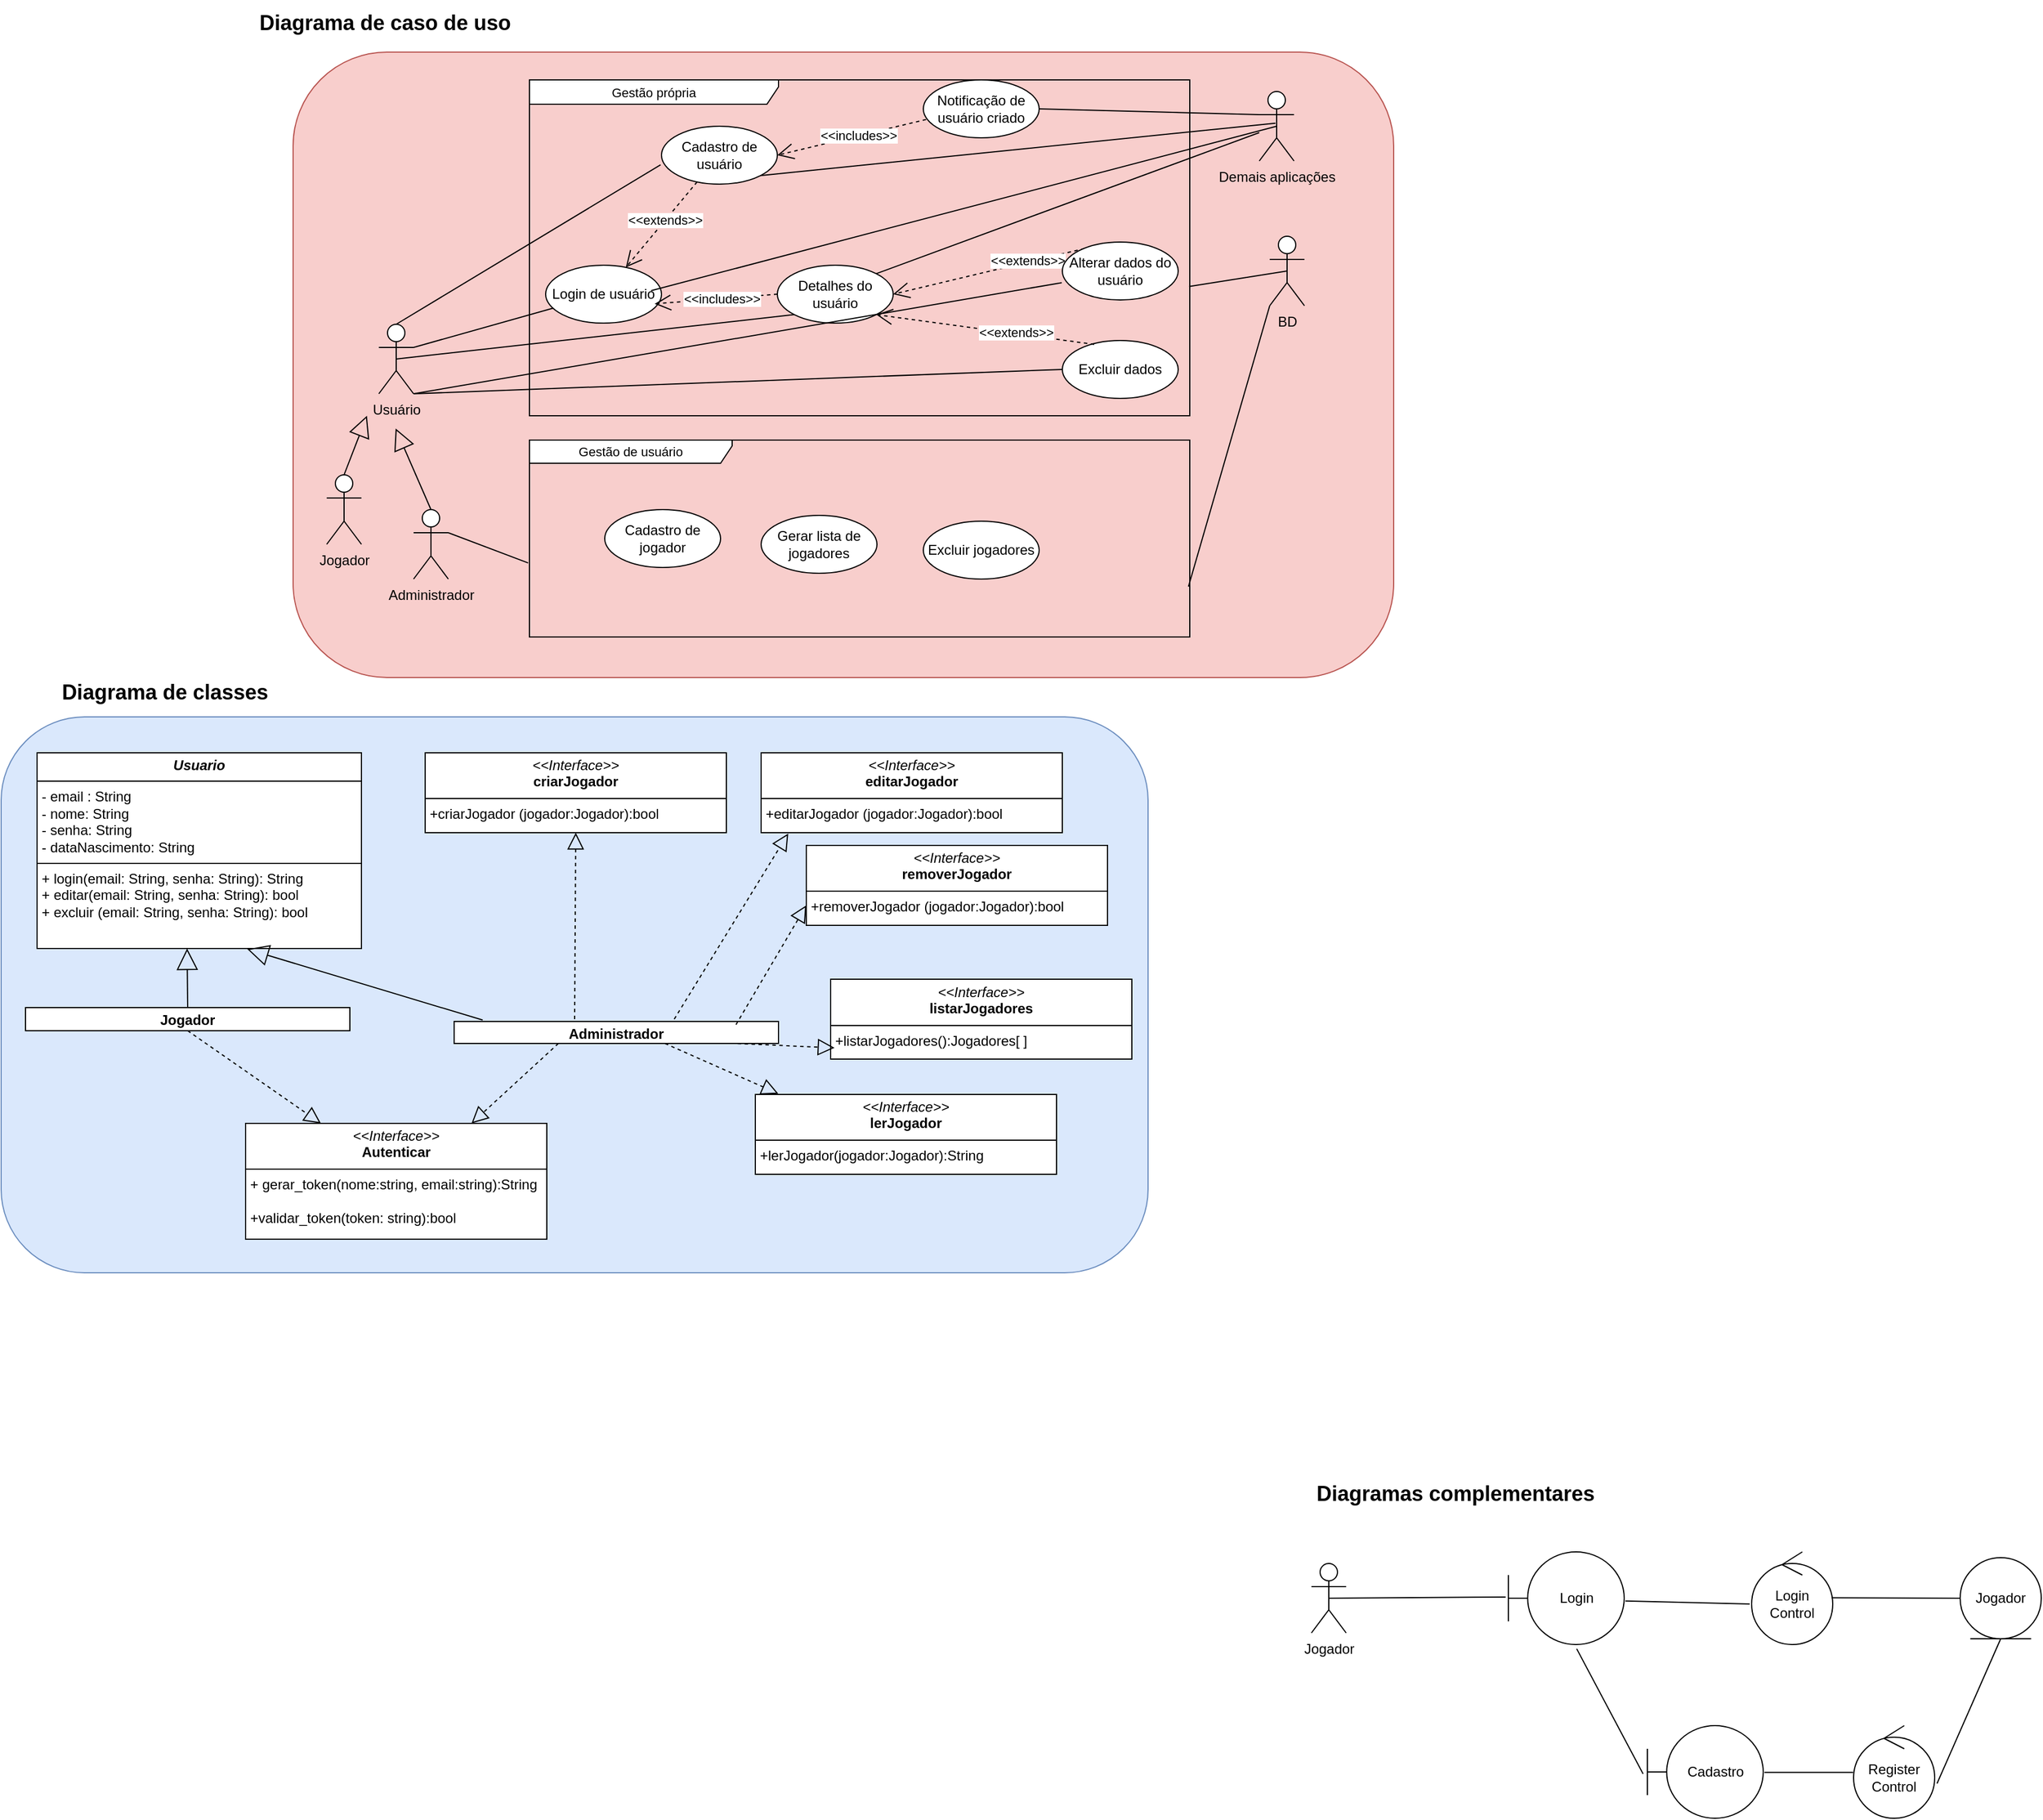 <mxfile scale="1" border="0" version="26.2.12">
  <diagram name="Página-1" id="a3dnvV7rcngzJNPm4oMn">
    <mxGraphModel dx="1816" dy="1576" grid="1" gridSize="10" guides="1" tooltips="1" connect="1" arrows="1" fold="1" page="1" pageScale="1" pageWidth="827" pageHeight="1169" math="0" shadow="0">
      <root>
        <mxCell id="0" />
        <mxCell id="1" parent="0" />
        <mxCell id="yif7cwP6_f5OZigfxxrv-49" value="" style="rounded=1;whiteSpace=wrap;html=1;fillColor=#dae8fc;strokeColor=#6c8ebf;" parent="1" vertex="1">
          <mxGeometry x="-281" y="259" width="990" height="480" as="geometry" />
        </mxCell>
        <mxCell id="yif7cwP6_f5OZigfxxrv-47" value="" style="rounded=1;whiteSpace=wrap;html=1;fillColor=#f8cecc;strokeColor=#b85450;" parent="1" vertex="1">
          <mxGeometry x="-29" y="-315" width="950" height="540" as="geometry" />
        </mxCell>
        <mxCell id="eaopw1OA4tHI7iTekrfp-8" style="edgeStyle=none;shape=connector;rounded=0;orthogonalLoop=1;jettySize=auto;html=1;strokeColor=default;align=center;verticalAlign=middle;fontFamily=Helvetica;fontSize=11;fontColor=default;labelBackgroundColor=default;endArrow=none;endFill=0;exitX=1;exitY=0.333;exitDx=0;exitDy=0;exitPerimeter=0;" parent="1" source="eaopw1OA4tHI7iTekrfp-1" target="eaopw1OA4tHI7iTekrfp-5" edge="1">
          <mxGeometry relative="1" as="geometry" />
        </mxCell>
        <mxCell id="eaopw1OA4tHI7iTekrfp-1" value="Usuário" style="shape=umlActor;verticalLabelPosition=bottom;verticalAlign=top;html=1;outlineConnect=0;" parent="1" vertex="1">
          <mxGeometry x="45" y="-80" width="30" height="60" as="geometry" />
        </mxCell>
        <mxCell id="eaopw1OA4tHI7iTekrfp-2" value="Demais aplicações" style="shape=umlActor;verticalLabelPosition=bottom;verticalAlign=top;html=1;" parent="1" vertex="1">
          <mxGeometry x="805" y="-281" width="30" height="60" as="geometry" />
        </mxCell>
        <mxCell id="eaopw1OA4tHI7iTekrfp-3" value="Cadastro de usuário" style="ellipse;whiteSpace=wrap;html=1;" parent="1" vertex="1">
          <mxGeometry x="289" y="-251" width="100" height="50" as="geometry" />
        </mxCell>
        <mxCell id="eaopw1OA4tHI7iTekrfp-5" value="Login de usuário" style="ellipse;whiteSpace=wrap;html=1;" parent="1" vertex="1">
          <mxGeometry x="189" y="-131" width="100" height="50" as="geometry" />
        </mxCell>
        <mxCell id="eaopw1OA4tHI7iTekrfp-21" value="&amp;lt;&amp;lt;extends&amp;gt;&amp;gt;" style="endArrow=open;endSize=12;dashed=1;html=1;rounded=0;strokeColor=default;align=center;verticalAlign=middle;fontFamily=Helvetica;fontSize=11;fontColor=default;labelBackgroundColor=default;" parent="1" source="eaopw1OA4tHI7iTekrfp-3" target="eaopw1OA4tHI7iTekrfp-5" edge="1">
          <mxGeometry x="-0.091" width="160" relative="1" as="geometry">
            <mxPoint x="503" y="33" as="sourcePoint" />
            <mxPoint x="315" y="-41" as="targetPoint" />
            <mxPoint as="offset" />
          </mxGeometry>
        </mxCell>
        <mxCell id="eaopw1OA4tHI7iTekrfp-42" value="Gestão própria" style="shape=umlFrame;whiteSpace=wrap;html=1;pointerEvents=0;fontFamily=Helvetica;fontSize=11;fontColor=default;labelBackgroundColor=default;width=215;height=21;" parent="1" vertex="1">
          <mxGeometry x="175" y="-291" width="570" height="290" as="geometry" />
        </mxCell>
        <mxCell id="DGh_F-wEEUSYSohnh4VO-1" value="Detalhes do usuário" style="ellipse;whiteSpace=wrap;html=1;" parent="1" vertex="1">
          <mxGeometry x="389" y="-131" width="100" height="50" as="geometry" />
        </mxCell>
        <mxCell id="DGh_F-wEEUSYSohnh4VO-2" value="Excluir dados" style="ellipse;whiteSpace=wrap;html=1;" parent="1" vertex="1">
          <mxGeometry x="635" y="-66" width="100" height="50" as="geometry" />
        </mxCell>
        <mxCell id="DGh_F-wEEUSYSohnh4VO-4" value="&amp;lt;&amp;lt;includes&amp;gt;&amp;gt;" style="endArrow=open;endSize=12;dashed=1;html=1;rounded=0;strokeColor=default;align=center;verticalAlign=middle;fontFamily=Helvetica;fontSize=11;fontColor=default;labelBackgroundColor=default;exitX=0;exitY=0.5;exitDx=0;exitDy=0;entryX=0.941;entryY=0.667;entryDx=0;entryDy=0;entryPerimeter=0;" parent="1" source="DGh_F-wEEUSYSohnh4VO-1" target="eaopw1OA4tHI7iTekrfp-5" edge="1">
          <mxGeometry x="-0.091" width="160" relative="1" as="geometry">
            <mxPoint x="435" y="-166" as="sourcePoint" />
            <mxPoint x="293" y="-181" as="targetPoint" />
            <mxPoint as="offset" />
          </mxGeometry>
        </mxCell>
        <mxCell id="DGh_F-wEEUSYSohnh4VO-5" value="&amp;lt;&amp;lt;extends&amp;gt;&amp;gt;" style="endArrow=open;endSize=12;dashed=1;html=1;rounded=0;strokeColor=default;align=center;verticalAlign=middle;fontFamily=Helvetica;fontSize=11;fontColor=default;labelBackgroundColor=default;exitX=0.366;exitY=0.029;exitDx=0;exitDy=0;entryX=1;entryY=0.5;entryDx=0;entryDy=0;exitPerimeter=0;" parent="1" source="DGh_F-wEEUSYSohnh4VO-6" target="DGh_F-wEEUSYSohnh4VO-1" edge="1">
          <mxGeometry x="-0.278" y="-1" width="160" relative="1" as="geometry">
            <mxPoint x="577" y="-181" as="sourcePoint" />
            <mxPoint x="455" y="-156" as="targetPoint" />
            <mxPoint as="offset" />
          </mxGeometry>
        </mxCell>
        <mxCell id="DGh_F-wEEUSYSohnh4VO-6" value="Alterar dados do usuário" style="ellipse;whiteSpace=wrap;html=1;" parent="1" vertex="1">
          <mxGeometry x="635" y="-151" width="100" height="50" as="geometry" />
        </mxCell>
        <mxCell id="DGh_F-wEEUSYSohnh4VO-13" value="BD" style="shape=umlActor;verticalLabelPosition=bottom;verticalAlign=top;html=1;" parent="1" vertex="1">
          <mxGeometry x="814" y="-156" width="30" height="60" as="geometry" />
        </mxCell>
        <mxCell id="DGh_F-wEEUSYSohnh4VO-14" style="edgeStyle=none;shape=connector;rounded=0;orthogonalLoop=1;jettySize=auto;html=1;strokeColor=default;align=center;verticalAlign=middle;fontFamily=Helvetica;fontSize=11;fontColor=default;labelBackgroundColor=default;endArrow=none;endFill=0;exitX=1;exitY=0;exitDx=0;exitDy=0;" parent="1" source="DGh_F-wEEUSYSohnh4VO-1" target="eaopw1OA4tHI7iTekrfp-2" edge="1">
          <mxGeometry relative="1" as="geometry">
            <mxPoint x="315" y="-187" as="sourcePoint" />
            <mxPoint x="739" y="-201" as="targetPoint" />
            <Array as="points" />
          </mxGeometry>
        </mxCell>
        <mxCell id="DGh_F-wEEUSYSohnh4VO-15" style="edgeStyle=none;shape=connector;rounded=0;orthogonalLoop=1;jettySize=auto;html=1;strokeColor=default;align=center;verticalAlign=middle;fontFamily=Helvetica;fontSize=11;fontColor=default;labelBackgroundColor=default;endArrow=none;endFill=0;exitX=0.5;exitY=0.5;exitDx=0;exitDy=0;exitPerimeter=0;entryX=0.999;entryY=0.615;entryDx=0;entryDy=0;entryPerimeter=0;" parent="1" source="DGh_F-wEEUSYSohnh4VO-13" target="eaopw1OA4tHI7iTekrfp-42" edge="1">
          <mxGeometry relative="1" as="geometry">
            <mxPoint x="823" y="-66" as="sourcePoint" />
            <mxPoint x="745" y="-88" as="targetPoint" />
          </mxGeometry>
        </mxCell>
        <mxCell id="yif7cwP6_f5OZigfxxrv-1" value="&amp;lt;&amp;lt;extends&amp;gt;&amp;gt;" style="endArrow=open;endSize=12;dashed=1;html=1;rounded=0;strokeColor=default;align=center;verticalAlign=middle;fontFamily=Helvetica;fontSize=11;fontColor=default;labelBackgroundColor=default;exitX=0.275;exitY=0.067;exitDx=0;exitDy=0;entryX=1;entryY=1;entryDx=0;entryDy=0;exitPerimeter=0;" parent="1" source="DGh_F-wEEUSYSohnh4VO-2" target="DGh_F-wEEUSYSohnh4VO-1" edge="1">
          <mxGeometry x="-0.278" y="-1" width="160" relative="1" as="geometry">
            <mxPoint x="545" y="-100" as="sourcePoint" />
            <mxPoint x="478" y="-181" as="targetPoint" />
            <mxPoint as="offset" />
          </mxGeometry>
        </mxCell>
        <mxCell id="yif7cwP6_f5OZigfxxrv-15" value="Jogador" style="shape=umlActor;verticalLabelPosition=bottom;verticalAlign=top;html=1;outlineConnect=0;" parent="1" vertex="1">
          <mxGeometry x="850" y="990" width="30" height="60" as="geometry" />
        </mxCell>
        <mxCell id="yif7cwP6_f5OZigfxxrv-16" value="Login" style="shape=umlBoundary;whiteSpace=wrap;html=1;" parent="1" vertex="1">
          <mxGeometry x="1020" y="980" width="100" height="80" as="geometry" />
        </mxCell>
        <mxCell id="yif7cwP6_f5OZigfxxrv-17" value="Login Control" style="ellipse;shape=umlControl;whiteSpace=wrap;html=1;" parent="1" vertex="1">
          <mxGeometry x="1230" y="980" width="70" height="80" as="geometry" />
        </mxCell>
        <mxCell id="yif7cwP6_f5OZigfxxrv-18" value="Jogador" style="ellipse;shape=umlEntity;whiteSpace=wrap;html=1;" parent="1" vertex="1">
          <mxGeometry x="1410" y="985" width="70" height="70" as="geometry" />
        </mxCell>
        <mxCell id="yif7cwP6_f5OZigfxxrv-19" value="Cadastro" style="shape=umlBoundary;whiteSpace=wrap;html=1;" parent="1" vertex="1">
          <mxGeometry x="1140" y="1130" width="100" height="80" as="geometry" />
        </mxCell>
        <mxCell id="yif7cwP6_f5OZigfxxrv-20" value="" style="endArrow=none;html=1;rounded=0;entryX=-0.023;entryY=0.487;entryDx=0;entryDy=0;entryPerimeter=0;exitX=0.5;exitY=0.5;exitDx=0;exitDy=0;exitPerimeter=0;" parent="1" source="yif7cwP6_f5OZigfxxrv-15" target="yif7cwP6_f5OZigfxxrv-16" edge="1">
          <mxGeometry relative="1" as="geometry">
            <mxPoint x="920" y="1030" as="sourcePoint" />
            <mxPoint x="1080" y="1030" as="targetPoint" />
          </mxGeometry>
        </mxCell>
        <mxCell id="yif7cwP6_f5OZigfxxrv-21" value="" style="endArrow=none;html=1;rounded=0;entryX=-0.024;entryY=0.562;entryDx=0;entryDy=0;entryPerimeter=0;exitX=1.01;exitY=0.529;exitDx=0;exitDy=0;exitPerimeter=0;" parent="1" source="yif7cwP6_f5OZigfxxrv-16" target="yif7cwP6_f5OZigfxxrv-17" edge="1">
          <mxGeometry relative="1" as="geometry">
            <mxPoint x="1121" y="1020.5" as="sourcePoint" />
            <mxPoint x="1220" y="1019" as="targetPoint" />
          </mxGeometry>
        </mxCell>
        <mxCell id="yif7cwP6_f5OZigfxxrv-22" value="" style="endArrow=none;html=1;rounded=0;entryX=0;entryY=0.5;entryDx=0;entryDy=0;exitX=0.986;exitY=0.496;exitDx=0;exitDy=0;exitPerimeter=0;" parent="1" source="yif7cwP6_f5OZigfxxrv-17" target="yif7cwP6_f5OZigfxxrv-18" edge="1">
          <mxGeometry relative="1" as="geometry">
            <mxPoint x="1300" y="1020.08" as="sourcePoint" />
            <mxPoint x="1407" y="1019.58" as="targetPoint" />
          </mxGeometry>
        </mxCell>
        <mxCell id="yif7cwP6_f5OZigfxxrv-23" value="" style="endArrow=none;html=1;rounded=0;entryX=-0.037;entryY=0.521;entryDx=0;entryDy=0;entryPerimeter=0;exitX=0.59;exitY=1.046;exitDx=0;exitDy=0;exitPerimeter=0;" parent="1" source="yif7cwP6_f5OZigfxxrv-16" target="yif7cwP6_f5OZigfxxrv-19" edge="1">
          <mxGeometry relative="1" as="geometry">
            <mxPoint x="1070" y="1090" as="sourcePoint" />
            <mxPoint x="1187" y="1060" as="targetPoint" />
          </mxGeometry>
        </mxCell>
        <mxCell id="yif7cwP6_f5OZigfxxrv-24" value="Register Control" style="ellipse;shape=umlControl;whiteSpace=wrap;html=1;" parent="1" vertex="1">
          <mxGeometry x="1318" y="1130" width="70" height="80" as="geometry" />
        </mxCell>
        <mxCell id="yif7cwP6_f5OZigfxxrv-25" value="" style="endArrow=none;html=1;rounded=0;entryX=-0.005;entryY=0.504;entryDx=0;entryDy=0;exitX=1.01;exitY=0.504;exitDx=0;exitDy=0;exitPerimeter=0;entryPerimeter=0;" parent="1" source="yif7cwP6_f5OZigfxxrv-19" target="yif7cwP6_f5OZigfxxrv-24" edge="1">
          <mxGeometry relative="1" as="geometry">
            <mxPoint x="1260" y="1169.58" as="sourcePoint" />
            <mxPoint x="1371" y="1169.58" as="targetPoint" />
          </mxGeometry>
        </mxCell>
        <mxCell id="yif7cwP6_f5OZigfxxrv-26" value="" style="endArrow=none;html=1;rounded=0;entryX=0.5;entryY=1;entryDx=0;entryDy=0;exitX=1.029;exitY=0.625;exitDx=0;exitDy=0;exitPerimeter=0;" parent="1" source="yif7cwP6_f5OZigfxxrv-24" target="yif7cwP6_f5OZigfxxrv-18" edge="1">
          <mxGeometry relative="1" as="geometry">
            <mxPoint x="1410" y="1180" as="sourcePoint" />
            <mxPoint x="1487" y="1180" as="targetPoint" />
          </mxGeometry>
        </mxCell>
        <mxCell id="yif7cwP6_f5OZigfxxrv-50" value="&lt;font style=&quot;font-size: 18px;&quot;&gt;&lt;b&gt;Diagrama de caso de uso&lt;/b&gt;&lt;/font&gt;" style="text;html=1;align=center;verticalAlign=middle;resizable=0;points=[];autosize=1;strokeColor=none;fillColor=none;" parent="1" vertex="1">
          <mxGeometry x="-70" y="-360" width="240" height="40" as="geometry" />
        </mxCell>
        <mxCell id="yif7cwP6_f5OZigfxxrv-51" value="&lt;font style=&quot;font-size: 18px;&quot;&gt;&lt;b&gt;Diagrama de classes&lt;/b&gt;&lt;/font&gt;" style="text;html=1;align=center;verticalAlign=middle;resizable=0;points=[];autosize=1;strokeColor=none;fillColor=none;" parent="1" vertex="1">
          <mxGeometry x="-240" y="218" width="200" height="40" as="geometry" />
        </mxCell>
        <mxCell id="yif7cwP6_f5OZigfxxrv-52" value="&lt;font style=&quot;font-size: 18px;&quot;&gt;&lt;b&gt;Diagramas complementares&lt;/b&gt;&lt;/font&gt;" style="text;html=1;align=center;verticalAlign=middle;resizable=0;points=[];autosize=1;strokeColor=none;fillColor=none;" parent="1" vertex="1">
          <mxGeometry x="844" y="910" width="260" height="40" as="geometry" />
        </mxCell>
        <mxCell id="yif7cwP6_f5OZigfxxrv-53" value="Notificação de usuário criado" style="ellipse;whiteSpace=wrap;html=1;" parent="1" vertex="1">
          <mxGeometry x="515" y="-291" width="100" height="50" as="geometry" />
        </mxCell>
        <mxCell id="yif7cwP6_f5OZigfxxrv-55" value="&amp;lt;&amp;lt;includes&amp;gt;&amp;gt;" style="endArrow=open;endSize=12;dashed=1;html=1;rounded=0;strokeColor=default;align=center;verticalAlign=middle;fontFamily=Helvetica;fontSize=11;fontColor=default;labelBackgroundColor=default;exitX=0.024;exitY=0.684;exitDx=0;exitDy=0;exitPerimeter=0;entryX=1;entryY=0.5;entryDx=0;entryDy=0;" parent="1" source="yif7cwP6_f5OZigfxxrv-53" target="eaopw1OA4tHI7iTekrfp-3" edge="1">
          <mxGeometry x="-0.091" width="160" relative="1" as="geometry">
            <mxPoint x="437" y="-48.5" as="sourcePoint" />
            <mxPoint x="315" y="-53.5" as="targetPoint" />
            <mxPoint as="offset" />
          </mxGeometry>
        </mxCell>
        <mxCell id="yif7cwP6_f5OZigfxxrv-56" style="edgeStyle=none;shape=connector;rounded=0;orthogonalLoop=1;jettySize=auto;html=1;strokeColor=default;align=center;verticalAlign=middle;fontFamily=Helvetica;fontSize=11;fontColor=default;labelBackgroundColor=default;endArrow=none;endFill=0;exitX=1;exitY=0.5;exitDx=0;exitDy=0;entryX=0;entryY=0.333;entryDx=0;entryDy=0;entryPerimeter=0;" parent="1" source="yif7cwP6_f5OZigfxxrv-53" target="eaopw1OA4tHI7iTekrfp-2" edge="1">
          <mxGeometry relative="1" as="geometry">
            <mxPoint x="484" y="-104" as="sourcePoint" />
            <mxPoint x="745" y="-261" as="targetPoint" />
            <Array as="points" />
          </mxGeometry>
        </mxCell>
        <mxCell id="yif7cwP6_f5OZigfxxrv-60" style="edgeStyle=none;shape=connector;rounded=0;orthogonalLoop=1;jettySize=auto;html=1;strokeColor=default;align=center;verticalAlign=middle;fontFamily=Helvetica;fontSize=11;fontColor=default;labelBackgroundColor=default;endArrow=none;endFill=0;entryX=-0.008;entryY=0.666;entryDx=0;entryDy=0;entryPerimeter=0;exitX=0.5;exitY=0;exitDx=0;exitDy=0;exitPerimeter=0;" parent="1" source="eaopw1OA4tHI7iTekrfp-1" target="eaopw1OA4tHI7iTekrfp-3" edge="1">
          <mxGeometry relative="1" as="geometry">
            <mxPoint x="106" y="-78" as="sourcePoint" />
            <mxPoint x="205" y="-114" as="targetPoint" />
          </mxGeometry>
        </mxCell>
        <mxCell id="yif7cwP6_f5OZigfxxrv-61" style="edgeStyle=none;shape=connector;rounded=0;orthogonalLoop=1;jettySize=auto;html=1;strokeColor=default;align=center;verticalAlign=middle;fontFamily=Helvetica;fontSize=11;fontColor=default;labelBackgroundColor=default;endArrow=none;endFill=0;entryX=0;entryY=1;entryDx=0;entryDy=0;exitX=0.5;exitY=0.5;exitDx=0;exitDy=0;exitPerimeter=0;" parent="1" source="eaopw1OA4tHI7iTekrfp-1" target="DGh_F-wEEUSYSohnh4VO-1" edge="1">
          <mxGeometry relative="1" as="geometry">
            <mxPoint x="125" y="-14" as="sourcePoint" />
            <mxPoint x="224" y="-50" as="targetPoint" />
          </mxGeometry>
        </mxCell>
        <mxCell id="yif7cwP6_f5OZigfxxrv-62" style="edgeStyle=none;shape=connector;rounded=0;orthogonalLoop=1;jettySize=auto;html=1;strokeColor=default;align=center;verticalAlign=middle;fontFamily=Helvetica;fontSize=11;fontColor=default;labelBackgroundColor=default;endArrow=none;endFill=0;entryX=-0.005;entryY=0.702;entryDx=0;entryDy=0;entryPerimeter=0;exitX=1;exitY=1;exitDx=0;exitDy=0;exitPerimeter=0;" parent="1" source="eaopw1OA4tHI7iTekrfp-1" target="DGh_F-wEEUSYSohnh4VO-6" edge="1">
          <mxGeometry relative="1" as="geometry">
            <mxPoint x="131" y="5" as="sourcePoint" />
            <mxPoint x="230" y="-31" as="targetPoint" />
          </mxGeometry>
        </mxCell>
        <mxCell id="yif7cwP6_f5OZigfxxrv-63" style="edgeStyle=none;shape=connector;rounded=0;orthogonalLoop=1;jettySize=auto;html=1;strokeColor=default;align=center;verticalAlign=middle;fontFamily=Helvetica;fontSize=11;fontColor=default;labelBackgroundColor=default;endArrow=none;endFill=0;entryX=0;entryY=0.5;entryDx=0;entryDy=0;exitX=1;exitY=1;exitDx=0;exitDy=0;exitPerimeter=0;" parent="1" source="eaopw1OA4tHI7iTekrfp-1" target="DGh_F-wEEUSYSohnh4VO-2" edge="1">
          <mxGeometry relative="1" as="geometry">
            <mxPoint x="145.5" y="18.9" as="sourcePoint" />
            <mxPoint x="615" y="-31.0" as="targetPoint" />
          </mxGeometry>
        </mxCell>
        <mxCell id="p4BHS4yH1zhZslwrcmYX-1" style="edgeStyle=none;shape=connector;rounded=0;orthogonalLoop=1;jettySize=auto;html=1;strokeColor=default;align=center;verticalAlign=middle;fontFamily=Helvetica;fontSize=11;fontColor=default;labelBackgroundColor=default;endArrow=none;endFill=0;exitX=1;exitY=1;exitDx=0;exitDy=0;" parent="1" source="eaopw1OA4tHI7iTekrfp-3" edge="1">
          <mxGeometry relative="1" as="geometry">
            <mxPoint x="379.355" y="-201.002" as="sourcePoint" />
            <mxPoint x="819" y="-253.68" as="targetPoint" />
            <Array as="points" />
          </mxGeometry>
        </mxCell>
        <mxCell id="p4BHS4yH1zhZslwrcmYX-2" style="edgeStyle=none;shape=connector;rounded=0;orthogonalLoop=1;jettySize=auto;html=1;strokeColor=default;align=center;verticalAlign=middle;fontFamily=Helvetica;fontSize=11;fontColor=default;labelBackgroundColor=default;endArrow=none;endFill=0;exitX=1;exitY=0;exitDx=0;exitDy=0;entryX=0.5;entryY=0.5;entryDx=0;entryDy=0;entryPerimeter=0;" parent="1" target="eaopw1OA4tHI7iTekrfp-2" edge="1">
          <mxGeometry relative="1" as="geometry">
            <mxPoint x="280" y="-109" as="sourcePoint" />
            <mxPoint x="610" y="-231" as="targetPoint" />
            <Array as="points" />
          </mxGeometry>
        </mxCell>
        <mxCell id="-p_Wej6CakAxv_wkq7H6-1" value="&lt;p style=&quot;margin:0px;margin-top:4px;text-align:center;&quot;&gt;&lt;b&gt;&lt;i&gt;Usuario&lt;/i&gt;&lt;/b&gt;&lt;/p&gt;&lt;hr size=&quot;1&quot; style=&quot;border-style:solid;&quot;&gt;&lt;p style=&quot;margin:0px;margin-left:4px;&quot;&gt;- email : String&lt;/p&gt;&lt;p style=&quot;margin:0px;margin-left:4px;&quot;&gt;- nome: String&lt;/p&gt;&lt;p style=&quot;margin:0px;margin-left:4px;&quot;&gt;- senha: String&lt;/p&gt;&lt;p style=&quot;margin:0px;margin-left:4px;&quot;&gt;- dataNascimento: String&lt;/p&gt;&lt;hr size=&quot;1&quot; style=&quot;border-style:solid;&quot;&gt;&lt;p style=&quot;margin:0px;margin-left:4px;&quot;&gt;+&amp;nbsp;&lt;span style=&quot;background-color: transparent; color: light-dark(rgb(0, 0, 0), rgb(255, 255, 255));&quot;&gt;login(email: String, senha: String): String&lt;/span&gt;&lt;/p&gt;&lt;p style=&quot;margin:0px;margin-left:4px;&quot;&gt;+ editar(email: String, senha: String): bool&lt;/p&gt;&lt;p style=&quot;margin:0px;margin-left:4px;&quot;&gt;+ excluir (email: String, senha: String): bool&lt;/p&gt;" style="verticalAlign=top;align=left;overflow=fill;html=1;whiteSpace=wrap;" parent="1" vertex="1">
          <mxGeometry x="-250" y="290" width="280" height="169" as="geometry" />
        </mxCell>
        <mxCell id="-p_Wej6CakAxv_wkq7H6-2" value="&lt;p style=&quot;margin:0px;margin-top:4px;text-align:center;&quot;&gt;&lt;b&gt;Jogador&lt;/b&gt;&lt;/p&gt;" style="verticalAlign=top;align=left;overflow=fill;html=1;whiteSpace=wrap;" parent="1" vertex="1">
          <mxGeometry x="-260" y="510" width="280" height="20" as="geometry" />
        </mxCell>
        <mxCell id="-p_Wej6CakAxv_wkq7H6-3" value="&lt;p style=&quot;margin:0px;margin-top:4px;text-align:center;&quot;&gt;&lt;b&gt;Administrador&lt;/b&gt;&lt;/p&gt;&lt;hr size=&quot;1&quot; style=&quot;border-style:solid;&quot;&gt;&lt;p style=&quot;margin:0px;margin-left:4px;&quot;&gt;&lt;br&gt;&lt;/p&gt;" style="verticalAlign=top;align=left;overflow=fill;html=1;whiteSpace=wrap;" parent="1" vertex="1">
          <mxGeometry x="110" y="522" width="280" height="19" as="geometry" />
        </mxCell>
        <mxCell id="-p_Wej6CakAxv_wkq7H6-4" value="&lt;p style=&quot;margin:0px;margin-top:4px;text-align:center;&quot;&gt;&lt;i&gt;&amp;lt;&amp;lt;Interface&amp;gt;&amp;gt;&lt;/i&gt;&lt;br&gt;&lt;b&gt;criarJogador&lt;/b&gt;&lt;/p&gt;&lt;hr size=&quot;1&quot; style=&quot;border-style:solid;&quot;&gt;&lt;p style=&quot;margin:0px;margin-left:4px;&quot;&gt;&lt;span style=&quot;background-color: transparent; color: light-dark(rgb(0, 0, 0), rgb(255, 255, 255));&quot;&gt;+criarJogador (jogador:Jogador):bool&lt;/span&gt;&lt;/p&gt;" style="verticalAlign=top;align=left;overflow=fill;html=1;whiteSpace=wrap;" parent="1" vertex="1">
          <mxGeometry x="85" y="290" width="260" height="69" as="geometry" />
        </mxCell>
        <mxCell id="-p_Wej6CakAxv_wkq7H6-6" value="" style="endArrow=block;endSize=16;endFill=0;html=1;rounded=0;exitX=0.088;exitY=-0.064;exitDx=0;exitDy=0;exitPerimeter=0;entryX=0.648;entryY=1.003;entryDx=0;entryDy=0;entryPerimeter=0;" parent="1" source="-p_Wej6CakAxv_wkq7H6-3" target="-p_Wej6CakAxv_wkq7H6-1" edge="1">
          <mxGeometry width="160" relative="1" as="geometry">
            <mxPoint x="194" y="499.82" as="sourcePoint" />
            <mxPoint x="-20" y="480" as="targetPoint" />
          </mxGeometry>
        </mxCell>
        <mxCell id="-p_Wej6CakAxv_wkq7H6-7" value="" style="endArrow=block;dashed=1;endFill=0;endSize=12;html=1;rounded=0;entryX=0.5;entryY=1;entryDx=0;entryDy=0;" parent="1" target="-p_Wej6CakAxv_wkq7H6-4" edge="1">
          <mxGeometry width="160" relative="1" as="geometry">
            <mxPoint x="214" y="520" as="sourcePoint" />
            <mxPoint x="373" y="531.5" as="targetPoint" />
          </mxGeometry>
        </mxCell>
        <mxCell id="-p_Wej6CakAxv_wkq7H6-8" value="" style="endArrow=block;endSize=16;endFill=0;html=1;rounded=0;entryX=0.642;entryY=0.982;entryDx=0;entryDy=0;entryPerimeter=0;" parent="1" edge="1">
          <mxGeometry width="160" relative="1" as="geometry">
            <mxPoint x="-120" y="510" as="sourcePoint" />
            <mxPoint x="-120.5" y="459" as="targetPoint" />
          </mxGeometry>
        </mxCell>
        <mxCell id="I6TDYLDf9mfGTw7cNU7U-2" value="&lt;p style=&quot;margin:0px;margin-top:4px;text-align:center;&quot;&gt;&lt;i&gt;&amp;lt;&amp;lt;Interface&amp;gt;&amp;gt;&lt;/i&gt;&lt;br&gt;&lt;b&gt;Autenticar&lt;/b&gt;&lt;/p&gt;&lt;hr size=&quot;1&quot; style=&quot;border-style:solid;&quot;&gt;&lt;p style=&quot;margin:0px;margin-left:4px;&quot;&gt;&lt;span style=&quot;background-color: transparent; color: light-dark(rgb(0, 0, 0), rgb(255, 255, 255));&quot;&gt;+ gerar_token(nome:string, email:string):String&lt;/span&gt;&lt;/p&gt;&lt;p style=&quot;margin:0px;margin-left:4px;&quot;&gt;&lt;span style=&quot;background-color: transparent; color: light-dark(rgb(0, 0, 0), rgb(255, 255, 255));&quot;&gt;&lt;br&gt;&lt;/span&gt;&lt;/p&gt;&lt;p style=&quot;margin:0px;margin-left:4px;&quot;&gt;&lt;span style=&quot;background-color: transparent; color: light-dark(rgb(0, 0, 0), rgb(255, 255, 255));&quot;&gt;+validar_token(token: string):bool&lt;/span&gt;&lt;/p&gt;" style="verticalAlign=top;align=left;overflow=fill;html=1;whiteSpace=wrap;" parent="1" vertex="1">
          <mxGeometry x="-70" y="610" width="260" height="100" as="geometry" />
        </mxCell>
        <mxCell id="I6TDYLDf9mfGTw7cNU7U-4" value="" style="endArrow=block;dashed=1;endFill=0;endSize=12;html=1;rounded=0;entryX=0.25;entryY=0;entryDx=0;entryDy=0;exitX=0.5;exitY=1;exitDx=0;exitDy=0;" parent="1" source="-p_Wej6CakAxv_wkq7H6-2" target="I6TDYLDf9mfGTw7cNU7U-2" edge="1">
          <mxGeometry width="160" relative="1" as="geometry">
            <mxPoint x="223" y="541.5" as="sourcePoint" />
            <mxPoint x="224" y="441" as="targetPoint" />
          </mxGeometry>
        </mxCell>
        <mxCell id="I6TDYLDf9mfGTw7cNU7U-5" value="" style="endArrow=block;dashed=1;endFill=0;endSize=12;html=1;rounded=0;entryX=0.75;entryY=0;entryDx=0;entryDy=0;exitX=0.5;exitY=1;exitDx=0;exitDy=0;" parent="1" target="I6TDYLDf9mfGTw7cNU7U-2" edge="1">
          <mxGeometry width="160" relative="1" as="geometry">
            <mxPoint x="200" y="541" as="sourcePoint" />
            <mxPoint x="291" y="601" as="targetPoint" />
          </mxGeometry>
        </mxCell>
        <mxCell id="4-en7a09CUi_7LzuQxBd-2" value="&lt;p style=&quot;margin:0px;margin-top:4px;text-align:center;&quot;&gt;&lt;i&gt;&amp;lt;&amp;lt;Interface&amp;gt;&amp;gt;&lt;/i&gt;&lt;br&gt;&lt;b&gt;editarJogador&lt;/b&gt;&lt;/p&gt;&lt;hr size=&quot;1&quot; style=&quot;border-style:solid;&quot;&gt;&lt;p style=&quot;margin:0px;margin-left:4px;&quot;&gt;&lt;span style=&quot;background-color: transparent; color: light-dark(rgb(0, 0, 0), rgb(255, 255, 255));&quot;&gt;+editarJogador (jogador:Jogador):bool&lt;/span&gt;&lt;/p&gt;" style="verticalAlign=top;align=left;overflow=fill;html=1;whiteSpace=wrap;" parent="1" vertex="1">
          <mxGeometry x="375" y="290" width="260" height="69" as="geometry" />
        </mxCell>
        <mxCell id="4-en7a09CUi_7LzuQxBd-3" value="&lt;p style=&quot;margin:0px;margin-top:4px;text-align:center;&quot;&gt;&lt;i&gt;&amp;lt;&amp;lt;Interface&amp;gt;&amp;gt;&lt;/i&gt;&lt;br&gt;&lt;b&gt;removerJogador&lt;/b&gt;&lt;/p&gt;&lt;hr size=&quot;1&quot; style=&quot;border-style:solid;&quot;&gt;&lt;p style=&quot;margin:0px;margin-left:4px;&quot;&gt;&lt;span style=&quot;background-color: transparent; color: light-dark(rgb(0, 0, 0), rgb(255, 255, 255));&quot;&gt;+removerJogador (jogador:Jogador):bool&lt;/span&gt;&lt;/p&gt;" style="verticalAlign=top;align=left;overflow=fill;html=1;whiteSpace=wrap;" parent="1" vertex="1">
          <mxGeometry x="414" y="370" width="260" height="69" as="geometry" />
        </mxCell>
        <mxCell id="4-en7a09CUi_7LzuQxBd-4" value="&lt;p style=&quot;margin:0px;margin-top:4px;text-align:center;&quot;&gt;&lt;i&gt;&amp;lt;&amp;lt;Interface&amp;gt;&amp;gt;&lt;/i&gt;&lt;br&gt;&lt;b&gt;listarJogadores&lt;/b&gt;&lt;/p&gt;&lt;hr size=&quot;1&quot; style=&quot;border-style:solid;&quot;&gt;&lt;p style=&quot;margin:0px;margin-left:4px;&quot;&gt;&lt;span style=&quot;background-color: transparent; color: light-dark(rgb(0, 0, 0), rgb(255, 255, 255));&quot;&gt;+listarJogadores():Jogadores[ ]&lt;/span&gt;&lt;/p&gt;" style="verticalAlign=top;align=left;overflow=fill;html=1;whiteSpace=wrap;" parent="1" vertex="1">
          <mxGeometry x="435" y="485.5" width="260" height="69" as="geometry" />
        </mxCell>
        <mxCell id="4-en7a09CUi_7LzuQxBd-5" value="" style="endArrow=block;dashed=1;endFill=0;endSize=12;html=1;rounded=0;entryX=0.09;entryY=1.01;entryDx=0;entryDy=0;entryPerimeter=0;" parent="1" target="4-en7a09CUi_7LzuQxBd-2" edge="1">
          <mxGeometry width="160" relative="1" as="geometry">
            <mxPoint x="300" y="520" as="sourcePoint" />
            <mxPoint x="280" y="429" as="targetPoint" />
          </mxGeometry>
        </mxCell>
        <mxCell id="4-en7a09CUi_7LzuQxBd-6" value="" style="endArrow=block;dashed=1;endFill=0;endSize=12;html=1;rounded=0;entryX=0;entryY=0.75;entryDx=0;entryDy=0;exitX=0.869;exitY=0.144;exitDx=0;exitDy=0;exitPerimeter=0;" parent="1" source="-p_Wej6CakAxv_wkq7H6-3" target="4-en7a09CUi_7LzuQxBd-3" edge="1">
          <mxGeometry width="160" relative="1" as="geometry">
            <mxPoint x="414" y="550" as="sourcePoint" />
            <mxPoint x="390" y="449" as="targetPoint" />
          </mxGeometry>
        </mxCell>
        <mxCell id="4-en7a09CUi_7LzuQxBd-7" value="" style="endArrow=block;dashed=1;endFill=0;endSize=12;html=1;rounded=0;entryX=0.013;entryY=0.859;entryDx=0;entryDy=0;entryPerimeter=0;exitX=0.874;exitY=1.005;exitDx=0;exitDy=0;exitPerimeter=0;" parent="1" source="-p_Wej6CakAxv_wkq7H6-3" target="4-en7a09CUi_7LzuQxBd-4" edge="1">
          <mxGeometry width="160" relative="1" as="geometry">
            <mxPoint x="390" y="532" as="sourcePoint" />
            <mxPoint x="390.001" y="585" as="targetPoint" />
          </mxGeometry>
        </mxCell>
        <mxCell id="4-en7a09CUi_7LzuQxBd-8" value="Administrador" style="shape=umlActor;verticalLabelPosition=bottom;verticalAlign=top;html=1;outlineConnect=0;" parent="1" vertex="1">
          <mxGeometry x="75" y="80" width="30" height="60" as="geometry" />
        </mxCell>
        <mxCell id="4-en7a09CUi_7LzuQxBd-9" value="" style="endArrow=block;endSize=16;endFill=0;html=1;rounded=0;entryX=0.642;entryY=0.982;entryDx=0;entryDy=0;entryPerimeter=0;exitX=0.5;exitY=0;exitDx=0;exitDy=0;exitPerimeter=0;" parent="1" source="4-en7a09CUi_7LzuQxBd-8" edge="1">
          <mxGeometry width="160" relative="1" as="geometry">
            <mxPoint x="60" y="61" as="sourcePoint" />
            <mxPoint x="59.5" y="10" as="targetPoint" />
          </mxGeometry>
        </mxCell>
        <mxCell id="4-en7a09CUi_7LzuQxBd-11" value="Gestão de usuário" style="shape=umlFrame;whiteSpace=wrap;html=1;pointerEvents=0;fontFamily=Helvetica;fontSize=11;fontColor=default;labelBackgroundColor=default;width=175;height=20;" parent="1" vertex="1">
          <mxGeometry x="175" y="20" width="570" height="170" as="geometry" />
        </mxCell>
        <mxCell id="4-en7a09CUi_7LzuQxBd-12" value="Cadastro de jogador" style="ellipse;whiteSpace=wrap;html=1;" parent="1" vertex="1">
          <mxGeometry x="240" y="80" width="100" height="50" as="geometry" />
        </mxCell>
        <mxCell id="4-en7a09CUi_7LzuQxBd-14" value="Excluir jogadores" style="ellipse;whiteSpace=wrap;html=1;" parent="1" vertex="1">
          <mxGeometry x="515" y="90" width="100" height="50" as="geometry" />
        </mxCell>
        <mxCell id="4-en7a09CUi_7LzuQxBd-15" value="Gerar lista de jogadores" style="ellipse;whiteSpace=wrap;html=1;" parent="1" vertex="1">
          <mxGeometry x="375" y="85" width="100" height="50" as="geometry" />
        </mxCell>
        <mxCell id="_Mm1_QTeHOE83k0zjvJ_-1" value="&lt;p style=&quot;margin:0px;margin-top:4px;text-align:center;&quot;&gt;&lt;i&gt;&amp;lt;&amp;lt;Interface&amp;gt;&amp;gt;&lt;/i&gt;&lt;br&gt;&lt;b&gt;lerJogador&lt;/b&gt;&lt;/p&gt;&lt;hr size=&quot;1&quot; style=&quot;border-style:solid;&quot;&gt;&lt;p style=&quot;margin:0px;margin-left:4px;&quot;&gt;&lt;span style=&quot;background-color: transparent; color: light-dark(rgb(0, 0, 0), rgb(255, 255, 255));&quot;&gt;+lerJogador(jogador:Jogador):String&lt;/span&gt;&lt;/p&gt;" style="verticalAlign=top;align=left;overflow=fill;html=1;whiteSpace=wrap;" parent="1" vertex="1">
          <mxGeometry x="370" y="585" width="260" height="69" as="geometry" />
        </mxCell>
        <mxCell id="_Mm1_QTeHOE83k0zjvJ_-2" value="" style="endArrow=block;dashed=1;endFill=0;endSize=12;html=1;rounded=0;entryX=0.076;entryY=-0.01;entryDx=0;entryDy=0;entryPerimeter=0;exitX=0.874;exitY=1.005;exitDx=0;exitDy=0;exitPerimeter=0;" parent="1" target="_Mm1_QTeHOE83k0zjvJ_-1" edge="1">
          <mxGeometry width="160" relative="1" as="geometry">
            <mxPoint x="292" y="541" as="sourcePoint" />
            <mxPoint x="360" y="569" as="targetPoint" />
          </mxGeometry>
        </mxCell>
        <mxCell id="_Mm1_QTeHOE83k0zjvJ_-6" style="edgeStyle=none;shape=connector;rounded=0;orthogonalLoop=1;jettySize=auto;html=1;strokeColor=default;align=center;verticalAlign=middle;fontFamily=Helvetica;fontSize=11;fontColor=default;labelBackgroundColor=default;endArrow=none;endFill=0;exitX=0.998;exitY=0.744;exitDx=0;exitDy=0;exitPerimeter=0;" parent="1" source="4-en7a09CUi_7LzuQxBd-11" edge="1">
          <mxGeometry relative="1" as="geometry">
            <mxPoint x="750" y="147" as="sourcePoint" />
            <mxPoint x="814" y="-96" as="targetPoint" />
            <Array as="points" />
          </mxGeometry>
        </mxCell>
        <mxCell id="_Mm1_QTeHOE83k0zjvJ_-7" style="edgeStyle=none;shape=connector;rounded=0;orthogonalLoop=1;jettySize=auto;html=1;strokeColor=default;align=center;verticalAlign=middle;fontFamily=Helvetica;fontSize=11;fontColor=default;labelBackgroundColor=default;endArrow=none;endFill=0;exitX=1;exitY=0.333;exitDx=0;exitDy=0;exitPerimeter=0;entryX=-0.002;entryY=0.624;entryDx=0;entryDy=0;entryPerimeter=0;" parent="1" source="4-en7a09CUi_7LzuQxBd-8" target="4-en7a09CUi_7LzuQxBd-11" edge="1">
          <mxGeometry relative="1" as="geometry">
            <mxPoint x="75" y="160" as="sourcePoint" />
            <mxPoint x="145" y="-82" as="targetPoint" />
            <Array as="points" />
          </mxGeometry>
        </mxCell>
        <mxCell id="_Mm1_QTeHOE83k0zjvJ_-8" value="Jogador" style="shape=umlActor;verticalLabelPosition=bottom;verticalAlign=top;html=1;outlineConnect=0;" parent="1" vertex="1">
          <mxGeometry y="50" width="30" height="60" as="geometry" />
        </mxCell>
        <mxCell id="_Mm1_QTeHOE83k0zjvJ_-9" value="" style="endArrow=block;endSize=16;endFill=0;html=1;rounded=0;entryX=0.642;entryY=0.982;entryDx=0;entryDy=0;entryPerimeter=0;exitX=0.5;exitY=0;exitDx=0;exitDy=0;exitPerimeter=0;" parent="1" source="_Mm1_QTeHOE83k0zjvJ_-8" edge="1">
          <mxGeometry width="160" relative="1" as="geometry">
            <mxPoint x="65.25" y="69" as="sourcePoint" />
            <mxPoint x="34.75" y="-1" as="targetPoint" />
          </mxGeometry>
        </mxCell>
      </root>
    </mxGraphModel>
  </diagram>
</mxfile>
